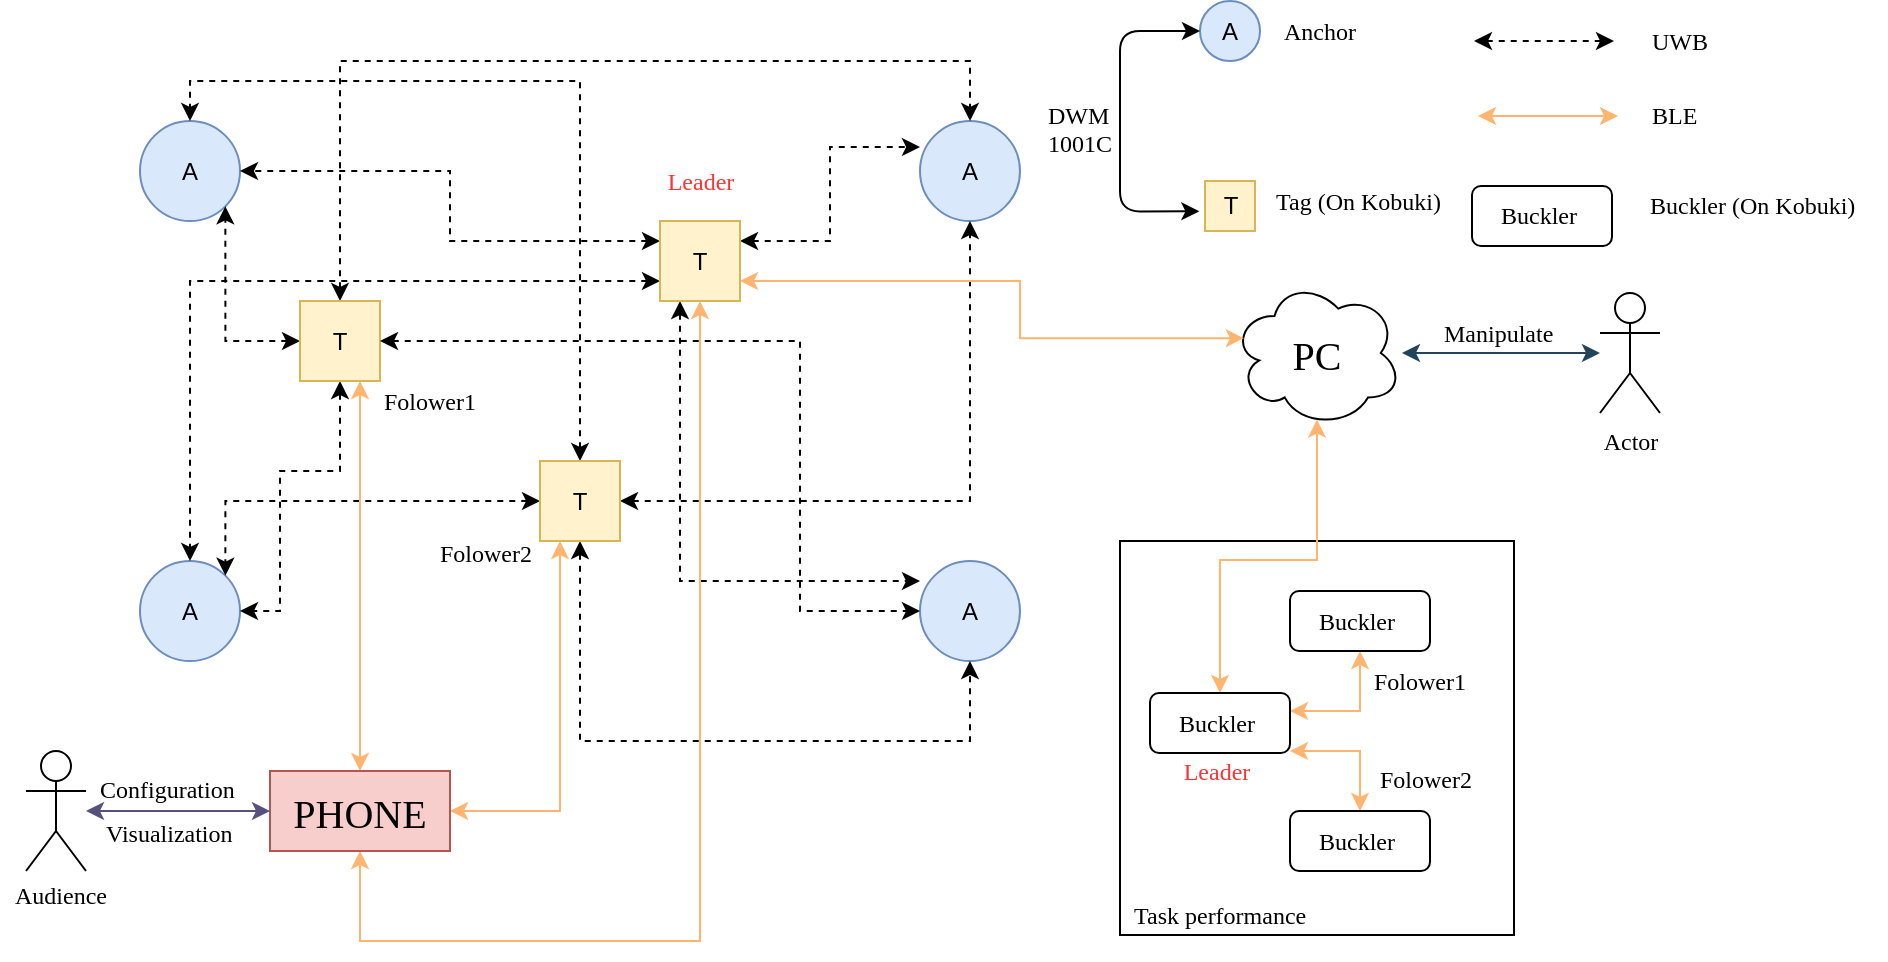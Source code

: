 <mxfile version="12.3.9" type="github" pages="1"><diagram id="8GonKfa1xfMFdjtdqduz" name="Page-1"><mxGraphModel dx="723" dy="431" grid="1" gridSize="10" guides="1" tooltips="1" connect="1" arrows="1" fold="1" page="1" pageScale="1" pageWidth="769" pageHeight="529" math="0" shadow="0"><root><mxCell id="0"/><mxCell id="1" parent="0"/><mxCell id="Bon2ct2DABLnbUuHWlDP-2" value="" style="whiteSpace=wrap;html=1;aspect=fixed;strokeColor=#000000;fillColor=none;fontFamily=Times New Roman;fontSize=12;fontColor=#000000;align=center;" vertex="1" parent="1"><mxGeometry x="590" y="294.5" width="197" height="197" as="geometry"/></mxCell><mxCell id="Bon2ct2DABLnbUuHWlDP-3" value="A" style="ellipse;whiteSpace=wrap;html=1;aspect=fixed;fillColor=#dae8fc;strokeColor=#6c8ebf;" vertex="1" parent="1"><mxGeometry x="100" y="84.5" width="50" height="50" as="geometry"/></mxCell><mxCell id="Bon2ct2DABLnbUuHWlDP-4" value="A" style="ellipse;whiteSpace=wrap;html=1;aspect=fixed;fillColor=#dae8fc;strokeColor=#6c8ebf;" vertex="1" parent="1"><mxGeometry x="100" y="304.5" width="50" height="50" as="geometry"/></mxCell><mxCell id="Bon2ct2DABLnbUuHWlDP-5" value="A" style="ellipse;whiteSpace=wrap;html=1;aspect=fixed;fillColor=#dae8fc;strokeColor=#6c8ebf;" vertex="1" parent="1"><mxGeometry x="490" y="84.5" width="50" height="50" as="geometry"/></mxCell><mxCell id="Bon2ct2DABLnbUuHWlDP-6" value="A" style="ellipse;whiteSpace=wrap;html=1;aspect=fixed;fillColor=#dae8fc;strokeColor=#6c8ebf;" vertex="1" parent="1"><mxGeometry x="490" y="304.5" width="50" height="50" as="geometry"/></mxCell><mxCell id="Bon2ct2DABLnbUuHWlDP-7" value="" style="edgeStyle=orthogonalEdgeStyle;rounded=0;orthogonalLoop=1;jettySize=auto;html=1;startArrow=classic;startFill=1;entryX=1;entryY=1;entryDx=0;entryDy=0;dashed=1;" edge="1" parent="1" source="Bon2ct2DABLnbUuHWlDP-10" target="Bon2ct2DABLnbUuHWlDP-3"><mxGeometry relative="1" as="geometry"><mxPoint x="200" y="84.5" as="targetPoint"/></mxGeometry></mxCell><mxCell id="Bon2ct2DABLnbUuHWlDP-8" value="" style="edgeStyle=orthogonalEdgeStyle;rounded=0;orthogonalLoop=1;jettySize=auto;html=1;startArrow=classic;startFill=1;entryX=1;entryY=0.5;entryDx=0;entryDy=0;dashed=1;" edge="1" parent="1" source="Bon2ct2DABLnbUuHWlDP-10" target="Bon2ct2DABLnbUuHWlDP-4"><mxGeometry relative="1" as="geometry"><mxPoint x="200" y="294.5" as="targetPoint"/><Array as="points"><mxPoint x="200" y="259.5"/><mxPoint x="170" y="259.5"/><mxPoint x="170" y="329.5"/></Array></mxGeometry></mxCell><mxCell id="Bon2ct2DABLnbUuHWlDP-9" value="" style="edgeStyle=orthogonalEdgeStyle;rounded=0;orthogonalLoop=1;jettySize=auto;html=1;dashed=1;startArrow=classic;startFill=1;entryX=0.5;entryY=0;entryDx=0;entryDy=0;" edge="1" parent="1" source="Bon2ct2DABLnbUuHWlDP-10" target="Bon2ct2DABLnbUuHWlDP-5"><mxGeometry relative="1" as="geometry"><mxPoint x="200" y="94.5" as="targetPoint"/><Array as="points"><mxPoint x="200" y="54.5"/><mxPoint x="515" y="54.5"/></Array></mxGeometry></mxCell><mxCell id="Bon2ct2DABLnbUuHWlDP-10" value="T" style="whiteSpace=wrap;html=1;aspect=fixed;fillColor=#fff2cc;strokeColor=#d6b656;" vertex="1" parent="1"><mxGeometry x="180" y="174.5" width="40" height="40" as="geometry"/></mxCell><mxCell id="Bon2ct2DABLnbUuHWlDP-11" value="" style="edgeStyle=orthogonalEdgeStyle;rounded=0;orthogonalLoop=1;jettySize=auto;html=1;dashed=1;startArrow=classic;startFill=1;entryX=1;entryY=0;entryDx=0;entryDy=0;" edge="1" parent="1" source="Bon2ct2DABLnbUuHWlDP-15" target="Bon2ct2DABLnbUuHWlDP-4"><mxGeometry relative="1" as="geometry"><mxPoint x="220" y="274.5" as="targetPoint"/></mxGeometry></mxCell><mxCell id="Bon2ct2DABLnbUuHWlDP-12" value="" style="edgeStyle=orthogonalEdgeStyle;rounded=0;orthogonalLoop=1;jettySize=auto;html=1;dashed=1;startArrow=classic;startFill=1;" edge="1" parent="1" source="Bon2ct2DABLnbUuHWlDP-15" target="Bon2ct2DABLnbUuHWlDP-5"><mxGeometry relative="1" as="geometry"><mxPoint x="420" y="274.5" as="targetPoint"/></mxGeometry></mxCell><mxCell id="Bon2ct2DABLnbUuHWlDP-13" value="" style="edgeStyle=orthogonalEdgeStyle;rounded=0;orthogonalLoop=1;jettySize=auto;html=1;dashed=1;startArrow=classic;startFill=1;" edge="1" parent="1" source="Bon2ct2DABLnbUuHWlDP-15" target="Bon2ct2DABLnbUuHWlDP-6"><mxGeometry relative="1" as="geometry"><mxPoint x="320" y="374.5" as="targetPoint"/><Array as="points"><mxPoint x="320" y="394.5"/><mxPoint x="515" y="394.5"/></Array></mxGeometry></mxCell><mxCell id="Bon2ct2DABLnbUuHWlDP-14" value="" style="edgeStyle=orthogonalEdgeStyle;rounded=0;orthogonalLoop=1;jettySize=auto;html=1;dashed=1;startArrow=classic;startFill=1;entryX=0.5;entryY=0;entryDx=0;entryDy=0;" edge="1" parent="1" source="Bon2ct2DABLnbUuHWlDP-15" target="Bon2ct2DABLnbUuHWlDP-3"><mxGeometry relative="1" as="geometry"><mxPoint x="320" y="174.5" as="targetPoint"/><Array as="points"><mxPoint x="320" y="64.5"/><mxPoint x="125" y="64.5"/></Array></mxGeometry></mxCell><mxCell id="Bon2ct2DABLnbUuHWlDP-15" value="T" style="whiteSpace=wrap;html=1;aspect=fixed;fillColor=#fff2cc;strokeColor=#d6b656;" vertex="1" parent="1"><mxGeometry x="300" y="254.5" width="40" height="40" as="geometry"/></mxCell><mxCell id="Bon2ct2DABLnbUuHWlDP-16" value="" style="edgeStyle=orthogonalEdgeStyle;rounded=0;orthogonalLoop=1;jettySize=auto;html=1;dashed=1;startArrow=classic;startFill=1;entryX=1;entryY=0.5;entryDx=0;entryDy=0;" edge="1" parent="1" source="Bon2ct2DABLnbUuHWlDP-21" target="Bon2ct2DABLnbUuHWlDP-3"><mxGeometry relative="1" as="geometry"><mxPoint x="380" y="54.5" as="targetPoint"/><Array as="points"><mxPoint x="255" y="144.5"/><mxPoint x="255" y="109.5"/></Array></mxGeometry></mxCell><mxCell id="Bon2ct2DABLnbUuHWlDP-18" value="" style="edgeStyle=orthogonalEdgeStyle;rounded=0;orthogonalLoop=1;jettySize=auto;html=1;dashed=1;startArrow=classic;startFill=1;entryX=0;entryY=0.2;entryDx=0;entryDy=0;entryPerimeter=0;" edge="1" parent="1" source="Bon2ct2DABLnbUuHWlDP-21" target="Bon2ct2DABLnbUuHWlDP-6"><mxGeometry relative="1" as="geometry"><mxPoint x="380" y="254.5" as="targetPoint"/><Array as="points"><mxPoint x="370" y="314.5"/></Array></mxGeometry></mxCell><mxCell id="Bon2ct2DABLnbUuHWlDP-19" value="" style="edgeStyle=orthogonalEdgeStyle;rounded=0;orthogonalLoop=1;jettySize=auto;html=1;dashed=1;startArrow=classic;startFill=1;" edge="1" parent="1" source="Bon2ct2DABLnbUuHWlDP-21" target="Bon2ct2DABLnbUuHWlDP-4"><mxGeometry relative="1" as="geometry"><mxPoint x="280" y="154.5" as="targetPoint"/><Array as="points"><mxPoint x="125" y="164.5"/></Array></mxGeometry></mxCell><mxCell id="Bon2ct2DABLnbUuHWlDP-20" value="" style="edgeStyle=orthogonalEdgeStyle;rounded=0;orthogonalLoop=1;jettySize=auto;html=1;startArrow=classic;startFill=1;strokeColor=#000000;fontFamily=Times New Roman;fontSize=12;fontColor=#000000;entryX=0;entryY=0.26;entryDx=0;entryDy=0;entryPerimeter=0;dashed=1;" edge="1" parent="1" source="Bon2ct2DABLnbUuHWlDP-21" target="Bon2ct2DABLnbUuHWlDP-5"><mxGeometry relative="1" as="geometry"><mxPoint x="480" y="154.5" as="targetPoint"/><Array as="points"><mxPoint x="445" y="144.5"/><mxPoint x="445" y="97.5"/></Array></mxGeometry></mxCell><mxCell id="Bon2ct2DABLnbUuHWlDP-21" value="T" style="whiteSpace=wrap;html=1;aspect=fixed;fillColor=#fff2cc;strokeColor=#d6b656;" vertex="1" parent="1"><mxGeometry x="360" y="134.5" width="40" height="40" as="geometry"/></mxCell><mxCell id="Bon2ct2DABLnbUuHWlDP-26" value="" style="edgeStyle=orthogonalEdgeStyle;rounded=0;orthogonalLoop=1;jettySize=auto;html=1;startArrow=classic;startFill=1;strokeColor=#FFB570;fontFamily=Times New Roman;fontSize=12;fontColor=#000000;exitX=0.5;exitY=0.95;exitDx=0;exitDy=0;exitPerimeter=0;" edge="1" parent="1" source="Bon2ct2DABLnbUuHWlDP-53" target="Bon2ct2DABLnbUuHWlDP-50"><mxGeometry relative="1" as="geometry"><mxPoint x="756" y="204.5" as="sourcePoint"/></mxGeometry></mxCell><mxCell id="Bon2ct2DABLnbUuHWlDP-27" value="" style="edgeStyle=orthogonalEdgeStyle;rounded=0;orthogonalLoop=1;jettySize=auto;html=1;startArrow=classic;startFill=1;dashed=1;exitX=1;exitY=0.5;exitDx=0;exitDy=0;" edge="1" parent="1" source="Bon2ct2DABLnbUuHWlDP-10"><mxGeometry relative="1" as="geometry"><mxPoint x="210" y="224.5" as="sourcePoint"/><mxPoint x="490" y="329.5" as="targetPoint"/><Array as="points"><mxPoint x="430" y="195"/><mxPoint x="430" y="330"/></Array></mxGeometry></mxCell><mxCell id="Bon2ct2DABLnbUuHWlDP-28" value="Leader" style="text;html=1;resizable=0;points=[];autosize=1;align=center;verticalAlign=top;spacingTop=-4;fillColor=none;strokeColor=none;fontColor=#FF3333;fontFamily=Times New Roman;" vertex="1" parent="1"><mxGeometry x="355" y="104.5" width="50" height="20" as="geometry"/></mxCell><mxCell id="Bon2ct2DABLnbUuHWlDP-29" value="Folower1" style="text;html=1;resizable=0;points=[];autosize=1;align=left;verticalAlign=top;spacingTop=-4;fontFamily=Times New Roman;" vertex="1" parent="1"><mxGeometry x="220" y="214.5" width="60" height="20" as="geometry"/></mxCell><mxCell id="Bon2ct2DABLnbUuHWlDP-30" value="Folower2" style="text;html=1;resizable=0;points=[];autosize=1;align=left;verticalAlign=top;spacingTop=-4;fontFamily=Times New Roman;" vertex="1" parent="1"><mxGeometry x="248" y="290.5" width="60" height="20" as="geometry"/></mxCell><mxCell id="Bon2ct2DABLnbUuHWlDP-31" value="A" style="ellipse;whiteSpace=wrap;html=1;aspect=fixed;fillColor=#dae8fc;strokeColor=#6c8ebf;" vertex="1" parent="1"><mxGeometry x="630" y="24.5" width="30" height="30" as="geometry"/></mxCell><mxCell id="Bon2ct2DABLnbUuHWlDP-32" value="T" style="whiteSpace=wrap;html=1;aspect=fixed;fillColor=#fff2cc;strokeColor=#d6b656;" vertex="1" parent="1"><mxGeometry x="632.5" y="114.5" width="25" height="25" as="geometry"/></mxCell><mxCell id="Bon2ct2DABLnbUuHWlDP-34" value="Anchor&amp;nbsp;" style="text;html=1;resizable=0;points=[];autosize=1;align=left;verticalAlign=top;spacingTop=-4;fontColor=#000000;fontFamily=Times New Roman;" vertex="1" parent="1"><mxGeometry x="670" y="29.5" width="60" height="20" as="geometry"/></mxCell><mxCell id="Bon2ct2DABLnbUuHWlDP-35" value="Tag (On Kobuki)" style="text;html=1;resizable=0;points=[];autosize=1;align=left;verticalAlign=top;spacingTop=-4;fontColor=#000000;fontFamily=Times New Roman;" vertex="1" parent="1"><mxGeometry x="666" y="114.5" width="100" height="20" as="geometry"/></mxCell><mxCell id="Bon2ct2DABLnbUuHWlDP-37" value="" style="endArrow=classic;startArrow=classic;html=1;dashed=1;fontColor=#000000;" edge="1" parent="1"><mxGeometry width="50" height="50" relative="1" as="geometry"><mxPoint x="767" y="44.5" as="sourcePoint"/><mxPoint x="837" y="44.5" as="targetPoint"/></mxGeometry></mxCell><mxCell id="Bon2ct2DABLnbUuHWlDP-39" value="UWB" style="text;html=1;resizable=0;points=[];autosize=1;align=left;verticalAlign=top;spacingTop=-4;fontColor=#000000;fontFamily=Times New Roman;" vertex="1" parent="1"><mxGeometry x="854" y="34.5" width="40" height="20" as="geometry"/></mxCell><mxCell id="Bon2ct2DABLnbUuHWlDP-41" value="" style="edgeStyle=orthogonalEdgeStyle;rounded=0;orthogonalLoop=1;jettySize=auto;html=1;startArrow=classic;startFill=1;fontFamily=Times New Roman;fontColor=#000000;entryX=0.25;entryY=1;entryDx=0;entryDy=0;fillColor=#fad7ac;strokeColor=#FFB570;" edge="1" parent="1" source="Bon2ct2DABLnbUuHWlDP-44" target="Bon2ct2DABLnbUuHWlDP-15"><mxGeometry relative="1" as="geometry"><mxPoint x="210" y="324.5" as="targetPoint"/></mxGeometry></mxCell><mxCell id="Bon2ct2DABLnbUuHWlDP-42" value="" style="edgeStyle=orthogonalEdgeStyle;rounded=0;orthogonalLoop=1;jettySize=auto;html=1;startArrow=classic;startFill=1;fontFamily=Times New Roman;fontColor=#000000;entryX=0.75;entryY=1;entryDx=0;entryDy=0;fillColor=#fad7ac;strokeColor=#FFB570;" edge="1" parent="1" source="Bon2ct2DABLnbUuHWlDP-44" target="Bon2ct2DABLnbUuHWlDP-10"><mxGeometry relative="1" as="geometry"><mxPoint x="210" y="324.5" as="targetPoint"/></mxGeometry></mxCell><mxCell id="Bon2ct2DABLnbUuHWlDP-43" value="" style="edgeStyle=orthogonalEdgeStyle;rounded=0;orthogonalLoop=1;jettySize=auto;html=1;startArrow=classic;startFill=1;fontFamily=Times New Roman;fontColor=#000000;fillColor=#fad7ac;strokeColor=#FFB570;" edge="1" parent="1" source="Bon2ct2DABLnbUuHWlDP-44" target="Bon2ct2DABLnbUuHWlDP-21"><mxGeometry relative="1" as="geometry"><mxPoint x="80" y="429.5" as="targetPoint"/><Array as="points"><mxPoint x="210" y="494.5"/><mxPoint x="380" y="494.5"/></Array></mxGeometry></mxCell><mxCell id="Bon2ct2DABLnbUuHWlDP-44" value="&lt;font style=&quot;font-size: 20px&quot;&gt;PHONE&lt;/font&gt;" style="rounded=0;whiteSpace=wrap;html=1;fillColor=#f8cecc;strokeColor=#b85450;fontFamily=Times New Roman;" vertex="1" parent="1"><mxGeometry x="165" y="409.5" width="90" height="40" as="geometry"/></mxCell><mxCell id="Bon2ct2DABLnbUuHWlDP-45" value="" style="endArrow=classic;startArrow=classic;html=1;fontColor=#000000;fillColor=#e51400;strokeColor=#FFB570;" edge="1" parent="1"><mxGeometry width="50" height="50" relative="1" as="geometry"><mxPoint x="769" y="82" as="sourcePoint"/><mxPoint x="839" y="82" as="targetPoint"/></mxGeometry></mxCell><mxCell id="Bon2ct2DABLnbUuHWlDP-46" value="BLE" style="text;html=1;resizable=0;points=[];autosize=1;align=left;verticalAlign=top;spacingTop=-4;fontFamily=Times New Roman;fontColor=#000000;" vertex="1" parent="1"><mxGeometry x="854" y="71.5" width="40" height="20" as="geometry"/></mxCell><mxCell id="Bon2ct2DABLnbUuHWlDP-48" value="" style="edgeStyle=orthogonalEdgeStyle;rounded=0;orthogonalLoop=1;jettySize=auto;html=1;startArrow=classic;startFill=1;strokeColor=#FFB570;fontFamily=Times New Roman;fontSize=12;fontColor=#000000;entryX=0.5;entryY=1;entryDx=0;entryDy=0;" edge="1" parent="1" source="Bon2ct2DABLnbUuHWlDP-50" target="Bon2ct2DABLnbUuHWlDP-51"><mxGeometry relative="1" as="geometry"><mxPoint x="745" y="389.5" as="targetPoint"/><Array as="points"><mxPoint x="710" y="379.5"/></Array></mxGeometry></mxCell><mxCell id="Bon2ct2DABLnbUuHWlDP-49" value="" style="edgeStyle=orthogonalEdgeStyle;rounded=0;orthogonalLoop=1;jettySize=auto;html=1;startArrow=classic;startFill=1;strokeColor=#FFB570;fontFamily=Times New Roman;fontSize=12;fontColor=#000000;" edge="1" parent="1" source="Bon2ct2DABLnbUuHWlDP-50" target="Bon2ct2DABLnbUuHWlDP-52"><mxGeometry relative="1" as="geometry"><mxPoint x="630" y="484.5" as="targetPoint"/><Array as="points"><mxPoint x="710" y="399.5"/></Array></mxGeometry></mxCell><mxCell id="Bon2ct2DABLnbUuHWlDP-50" value="Buckler&amp;nbsp;" style="rounded=1;whiteSpace=wrap;html=1;strokeColor=#000000;fillColor=none;fontFamily=Times New Roman;fontSize=12;fontColor=#000000;align=center;" vertex="1" parent="1"><mxGeometry x="605" y="370.5" width="70" height="30" as="geometry"/></mxCell><mxCell id="Bon2ct2DABLnbUuHWlDP-51" value="Buckler&amp;nbsp;" style="rounded=1;whiteSpace=wrap;html=1;strokeColor=#000000;fillColor=none;fontFamily=Times New Roman;fontSize=12;fontColor=#000000;align=center;" vertex="1" parent="1"><mxGeometry x="675" y="319.5" width="70" height="30" as="geometry"/></mxCell><mxCell id="Bon2ct2DABLnbUuHWlDP-52" value="Buckler&amp;nbsp;" style="rounded=1;whiteSpace=wrap;html=1;strokeColor=#000000;fillColor=none;fontFamily=Times New Roman;fontSize=12;fontColor=#000000;align=center;" vertex="1" parent="1"><mxGeometry x="675" y="429.5" width="70" height="30" as="geometry"/></mxCell><mxCell id="Bon2ct2DABLnbUuHWlDP-53" value="&lt;span style=&quot;white-space: normal&quot;&gt;&lt;font style=&quot;font-size: 20px&quot;&gt;PC&lt;/font&gt;&lt;/span&gt;" style="ellipse;shape=cloud;whiteSpace=wrap;html=1;strokeColor=#000000;fillColor=none;fontFamily=Times New Roman;fontSize=12;fontColor=#000000;align=center;" vertex="1" parent="1"><mxGeometry x="646" y="163.5" width="85" height="74" as="geometry"/></mxCell><mxCell id="Bon2ct2DABLnbUuHWlDP-54" value="" style="edgeStyle=orthogonalEdgeStyle;rounded=0;orthogonalLoop=1;jettySize=auto;html=1;startArrow=classic;startFill=1;strokeColor=#56517e;fontFamily=Times New Roman;fontSize=12;fontColor=#000000;fillColor=#d0cee2;" edge="1" parent="1" source="Bon2ct2DABLnbUuHWlDP-55" target="Bon2ct2DABLnbUuHWlDP-44"><mxGeometry relative="1" as="geometry"/></mxCell><mxCell id="Bon2ct2DABLnbUuHWlDP-55" value="" style="shape=umlActor;verticalLabelPosition=bottom;labelBackgroundColor=#ffffff;verticalAlign=top;html=1;outlineConnect=0;strokeColor=#000000;fillColor=none;fontFamily=Times New Roman;fontSize=12;fontColor=#000000;align=center;" vertex="1" parent="1"><mxGeometry x="43" y="399.5" width="30" height="60" as="geometry"/></mxCell><mxCell id="Bon2ct2DABLnbUuHWlDP-56" value="Visualization&amp;nbsp;" style="text;html=1;resizable=0;points=[];autosize=1;align=left;verticalAlign=top;spacingTop=-4;fontSize=12;fontFamily=Times New Roman;fontColor=#000000;" vertex="1" parent="1"><mxGeometry x="81" y="430.5" width="80" height="20" as="geometry"/></mxCell><mxCell id="Bon2ct2DABLnbUuHWlDP-57" value="Configuration" style="text;html=1;fontSize=12;fontFamily=Times New Roman;fontColor=#000000;" vertex="1" parent="1"><mxGeometry x="78" y="404.5" width="90" height="30" as="geometry"/></mxCell><mxCell id="Bon2ct2DABLnbUuHWlDP-58" value="" style="edgeStyle=orthogonalEdgeStyle;rounded=0;orthogonalLoop=1;jettySize=auto;html=1;startArrow=classic;startFill=1;strokeColor=#23445d;fontFamily=Times New Roman;fontSize=12;fontColor=#000000;fillColor=#bac8d3;" edge="1" parent="1" source="Bon2ct2DABLnbUuHWlDP-59" target="Bon2ct2DABLnbUuHWlDP-53"><mxGeometry relative="1" as="geometry"/></mxCell><mxCell id="Bon2ct2DABLnbUuHWlDP-59" value="Actor" style="shape=umlActor;verticalLabelPosition=bottom;labelBackgroundColor=#ffffff;verticalAlign=top;html=1;outlineConnect=0;strokeColor=#000000;fillColor=none;fontFamily=Times New Roman;fontSize=12;fontColor=#000000;align=center;" vertex="1" parent="1"><mxGeometry x="830" y="170.5" width="30" height="60" as="geometry"/></mxCell><mxCell id="Bon2ct2DABLnbUuHWlDP-60" value="Manipulate" style="text;html=1;resizable=0;points=[];autosize=1;align=left;verticalAlign=top;spacingTop=-4;fontSize=12;fontFamily=Times New Roman;fontColor=#000000;" vertex="1" parent="1"><mxGeometry x="750" y="180.5" width="70" height="20" as="geometry"/></mxCell><mxCell id="Bon2ct2DABLnbUuHWlDP-61" value="Task performance" style="text;html=1;resizable=0;points=[];autosize=1;align=left;verticalAlign=top;spacingTop=-4;fontSize=12;fontFamily=Times New Roman;fontColor=#000000;" vertex="1" parent="1"><mxGeometry x="595" y="471.5" width="100" height="20" as="geometry"/></mxCell><mxCell id="Bon2ct2DABLnbUuHWlDP-62" value="Buckler&amp;nbsp;" style="rounded=1;whiteSpace=wrap;html=1;strokeColor=#000000;fillColor=none;fontFamily=Times New Roman;fontSize=12;fontColor=#000000;align=center;" vertex="1" parent="1"><mxGeometry x="766" y="117" width="70" height="30" as="geometry"/></mxCell><mxCell id="Bon2ct2DABLnbUuHWlDP-63" value="Buckler (On Kobuki)" style="text;html=1;resizable=0;points=[];autosize=1;align=left;verticalAlign=top;spacingTop=-4;fontSize=12;fontFamily=Times New Roman;fontColor=#000000;" vertex="1" parent="1"><mxGeometry x="853" y="117" width="120" height="20" as="geometry"/></mxCell><mxCell id="Bon2ct2DABLnbUuHWlDP-64" value="" style="endArrow=classic;html=1;strokeColor=#000000;fontFamily=Times New Roman;fontSize=12;fontColor=#000000;entryX=0;entryY=0.5;entryDx=0;entryDy=0;edgeStyle=orthogonalEdgeStyle;" edge="1" parent="1" target="Bon2ct2DABLnbUuHWlDP-31"><mxGeometry width="50" height="50" relative="1" as="geometry"><mxPoint x="590" y="86.5" as="sourcePoint"/><mxPoint x="610" y="36.5" as="targetPoint"/><Array as="points"><mxPoint x="590" y="39.5"/></Array></mxGeometry></mxCell><mxCell id="Bon2ct2DABLnbUuHWlDP-65" value="" style="endArrow=classic;html=1;strokeColor=#000000;fontFamily=Times New Roman;fontSize=12;fontColor=#000000;entryX=0;entryY=0.25;entryDx=0;entryDy=0;edgeStyle=orthogonalEdgeStyle;" edge="1" parent="1"><mxGeometry width="50" height="50" relative="1" as="geometry"><mxPoint x="590" y="84.5" as="sourcePoint"/><mxPoint x="629.667" y="129.667" as="targetPoint"/><Array as="points"><mxPoint x="590" y="96.5"/><mxPoint x="590" y="129.5"/></Array></mxGeometry></mxCell><mxCell id="Bon2ct2DABLnbUuHWlDP-67" value="DWM&lt;br&gt;1001C" style="text;html=1;resizable=0;points=[];autosize=1;align=left;verticalAlign=top;spacingTop=-4;fontSize=12;fontFamily=Times New Roman;fontColor=#000000;" vertex="1" parent="1"><mxGeometry x="552" y="71.5" width="50" height="30" as="geometry"/></mxCell><mxCell id="Bon2ct2DABLnbUuHWlDP-69" value="Leader" style="text;html=1;resizable=0;points=[];autosize=1;align=center;verticalAlign=top;spacingTop=-4;fillColor=none;strokeColor=none;fontColor=#FF3333;fontFamily=Times New Roman;" vertex="1" parent="1"><mxGeometry x="612.5" y="399.5" width="50" height="20" as="geometry"/></mxCell><mxCell id="Bon2ct2DABLnbUuHWlDP-70" value="Folower1" style="text;html=1;resizable=0;points=[];autosize=1;align=left;verticalAlign=top;spacingTop=-4;fontFamily=Times New Roman;" vertex="1" parent="1"><mxGeometry x="715" y="354.5" width="60" height="20" as="geometry"/></mxCell><mxCell id="Bon2ct2DABLnbUuHWlDP-71" value="Folower2" style="text;html=1;resizable=0;points=[];autosize=1;align=left;verticalAlign=top;spacingTop=-4;fontFamily=Times New Roman;" vertex="1" parent="1"><mxGeometry x="718" y="403.5" width="60" height="20" as="geometry"/></mxCell><mxCell id="Bon2ct2DABLnbUuHWlDP-72" value="" style="edgeStyle=orthogonalEdgeStyle;rounded=0;orthogonalLoop=1;jettySize=auto;html=1;startArrow=classic;startFill=1;strokeColor=#FFB570;fontFamily=Times New Roman;fontSize=12;fontColor=#000000;exitX=0.07;exitY=0.4;exitDx=0;exitDy=0;exitPerimeter=0;entryX=1;entryY=0.75;entryDx=0;entryDy=0;" edge="1" parent="1" source="Bon2ct2DABLnbUuHWlDP-53" target="Bon2ct2DABLnbUuHWlDP-21"><mxGeometry relative="1" as="geometry"><mxPoint x="698" y="243" as="sourcePoint"/><mxPoint x="649.667" y="380.5" as="targetPoint"/><Array as="points"><mxPoint x="540" y="193"/><mxPoint x="540" y="165"/></Array></mxGeometry></mxCell><mxCell id="Bon2ct2DABLnbUuHWlDP-78" value="&lt;span style=&quot;font-family: &amp;#34;times new roman&amp;#34; ; background-color: rgb(255 , 255 , 255)&quot;&gt;Audience&lt;/span&gt;" style="text;html=1;align=center;verticalAlign=middle;resizable=0;points=[];;autosize=1;" vertex="1" parent="1"><mxGeometry x="30" y="461.5" width="60" height="20" as="geometry"/></mxCell></root></mxGraphModel></diagram></mxfile>